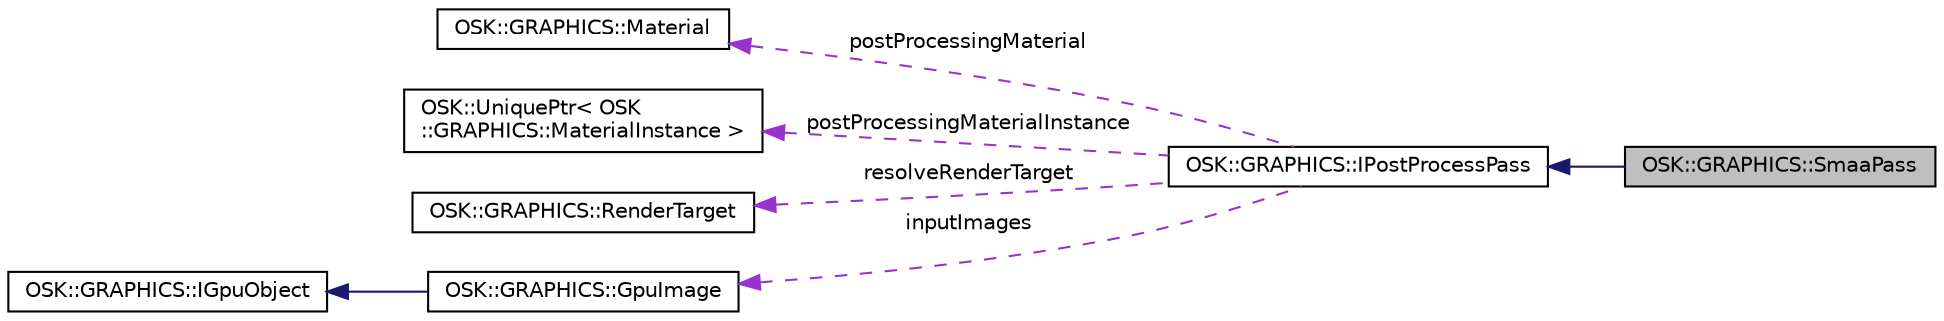 digraph "OSK::GRAPHICS::SmaaPass"
{
 // LATEX_PDF_SIZE
  edge [fontname="Helvetica",fontsize="10",labelfontname="Helvetica",labelfontsize="10"];
  node [fontname="Helvetica",fontsize="10",shape=record];
  rankdir="LR";
  Node1 [label="OSK::GRAPHICS::SmaaPass",height=0.2,width=0.4,color="black", fillcolor="grey75", style="filled", fontcolor="black",tooltip=" "];
  Node2 -> Node1 [dir="back",color="midnightblue",fontsize="10",style="solid",fontname="Helvetica"];
  Node2 [label="OSK::GRAPHICS::IPostProcessPass",height=0.2,width=0.4,color="black", fillcolor="white", style="filled",URL="$class_o_s_k_1_1_g_r_a_p_h_i_c_s_1_1_i_post_process_pass.html",tooltip="Clase base que permite ejecutar pases de efectos de postprocesamiento."];
  Node3 -> Node2 [dir="back",color="darkorchid3",fontsize="10",style="dashed",label=" postProcessingMaterial" ,fontname="Helvetica"];
  Node3 [label="OSK::GRAPHICS::Material",height=0.2,width=0.4,color="black", fillcolor="white", style="filled",URL="$class_o_s_k_1_1_g_r_a_p_h_i_c_s_1_1_material.html",tooltip="Un material define el comportamiento del renderizador con un objeto en concreto. Debe definirse el la..."];
  Node4 -> Node2 [dir="back",color="darkorchid3",fontsize="10",style="dashed",label=" postProcessingMaterialInstance" ,fontname="Helvetica"];
  Node4 [label="OSK::UniquePtr\< OSK\l::GRAPHICS::MaterialInstance \>",height=0.2,width=0.4,color="black", fillcolor="white", style="filled",URL="$class_o_s_k_1_1_unique_ptr.html",tooltip=" "];
  Node5 -> Node2 [dir="back",color="darkorchid3",fontsize="10",style="dashed",label=" resolveRenderTarget" ,fontname="Helvetica"];
  Node5 [label="OSK::GRAPHICS::RenderTarget",height=0.2,width=0.4,color="black", fillcolor="white", style="filled",URL="$class_o_s_k_1_1_g_r_a_p_h_i_c_s_1_1_render_target.html",tooltip="Representa una textura a la que se puede renderizar."];
  Node6 -> Node2 [dir="back",color="darkorchid3",fontsize="10",style="dashed",label=" inputImages" ,fontname="Helvetica"];
  Node6 [label="OSK::GRAPHICS::GpuImage",height=0.2,width=0.4,color="black", fillcolor="white", style="filled",URL="$class_o_s_k_1_1_g_r_a_p_h_i_c_s_1_1_gpu_image.html",tooltip="Representación interna de una imagen en la GPU."];
  Node7 -> Node6 [dir="back",color="midnightblue",fontsize="10",style="solid",fontname="Helvetica"];
  Node7 [label="OSK::GRAPHICS::IGpuObject",height=0.2,width=0.4,color="black", fillcolor="white", style="filled",URL="$class_o_s_k_1_1_g_r_a_p_h_i_c_s_1_1_i_gpu_object.html",tooltip="Interfaz común para los objetos almacenados en la CPU."];
}
